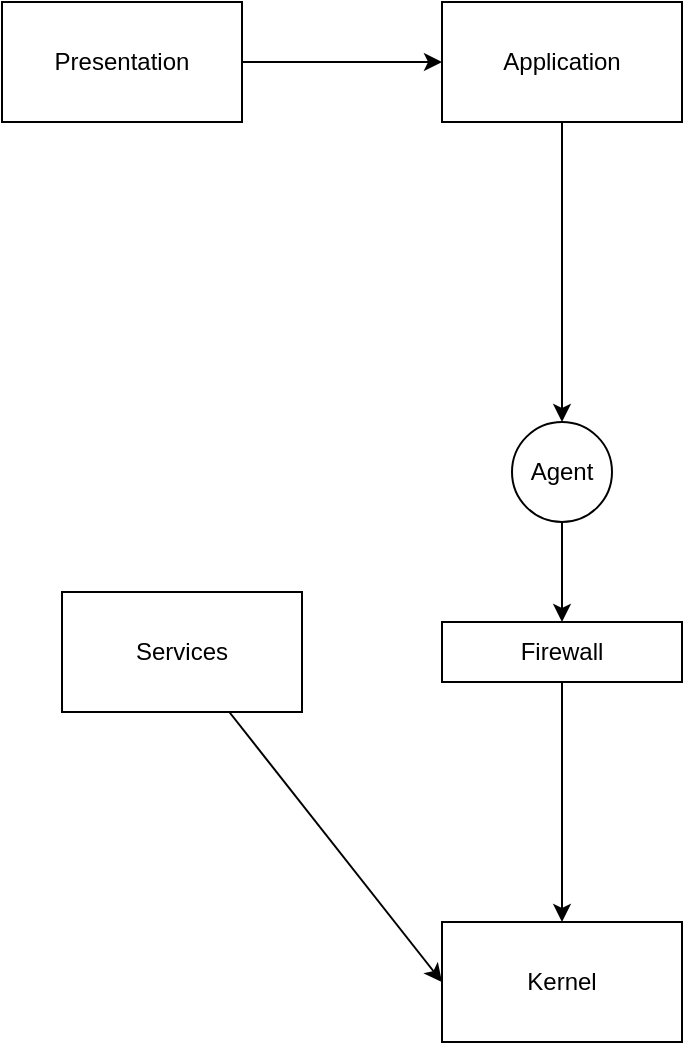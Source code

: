 <mxfile>
    <diagram id="mGmPpALFFcsejR4rIxbH" name="Page-1">
        <mxGraphModel dx="766" dy="978" grid="1" gridSize="10" guides="1" tooltips="1" connect="1" arrows="1" fold="1" page="1" pageScale="1" pageWidth="850" pageHeight="1100" math="0" shadow="0">
            <root>
                <mxCell id="0"/>
                <mxCell id="1" parent="0"/>
                <mxCell id="10" value="" style="edgeStyle=none;html=1;" edge="1" parent="1" source="2" target="3">
                    <mxGeometry relative="1" as="geometry"/>
                </mxCell>
                <mxCell id="2" value="Presentation" style="rounded=0;whiteSpace=wrap;html=1;" vertex="1" parent="1">
                    <mxGeometry x="300" y="190" width="120" height="60" as="geometry"/>
                </mxCell>
                <mxCell id="6" value="" style="edgeStyle=none;html=1;" edge="1" parent="1" source="3" target="5">
                    <mxGeometry relative="1" as="geometry"/>
                </mxCell>
                <mxCell id="3" value="Application" style="rounded=0;whiteSpace=wrap;html=1;" vertex="1" parent="1">
                    <mxGeometry x="520" y="190" width="120" height="60" as="geometry"/>
                </mxCell>
                <mxCell id="4" value="Kernel" style="rounded=0;whiteSpace=wrap;html=1;" vertex="1" parent="1">
                    <mxGeometry x="520" y="650" width="120" height="60" as="geometry"/>
                </mxCell>
                <mxCell id="8" value="" style="edgeStyle=none;html=1;" edge="1" parent="1" source="5" target="7">
                    <mxGeometry relative="1" as="geometry"/>
                </mxCell>
                <mxCell id="5" value="Agent" style="ellipse;whiteSpace=wrap;html=1;" vertex="1" parent="1">
                    <mxGeometry x="555" y="400" width="50" height="50" as="geometry"/>
                </mxCell>
                <mxCell id="9" value="" style="edgeStyle=none;html=1;" edge="1" parent="1" source="7" target="4">
                    <mxGeometry relative="1" as="geometry"/>
                </mxCell>
                <mxCell id="7" value="Firewall" style="rounded=0;whiteSpace=wrap;html=1;" vertex="1" parent="1">
                    <mxGeometry x="520" y="500" width="120" height="30" as="geometry"/>
                </mxCell>
                <mxCell id="13" style="edgeStyle=none;html=1;entryX=0;entryY=0.5;entryDx=0;entryDy=0;" edge="1" parent="1" source="11" target="4">
                    <mxGeometry relative="1" as="geometry"/>
                </mxCell>
                <mxCell id="11" value="Services" style="rounded=0;whiteSpace=wrap;html=1;" vertex="1" parent="1">
                    <mxGeometry x="330" y="485" width="120" height="60" as="geometry"/>
                </mxCell>
            </root>
        </mxGraphModel>
    </diagram>
</mxfile>
